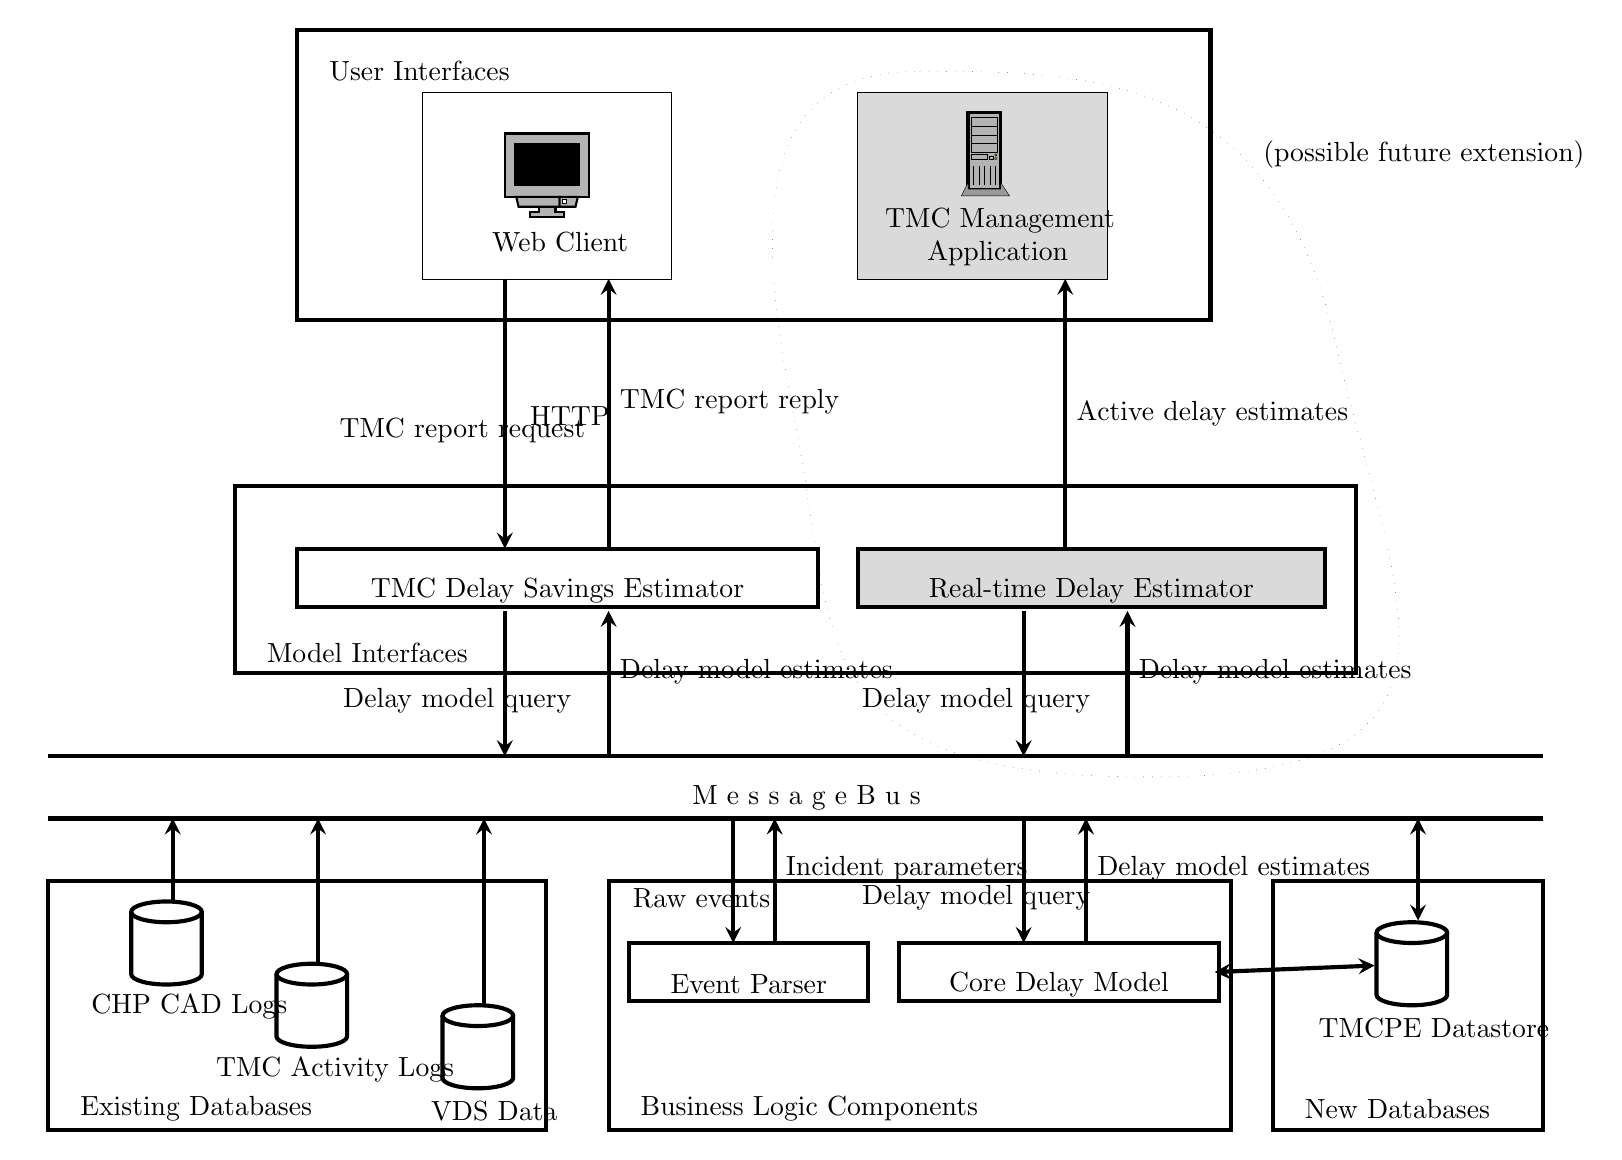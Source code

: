% Graphic for TeX using PGF
% Title: /home/crindt/Desktop/tmcpe/doc/reports/interim/2009-01/figs/software-arch.dia
% Creator: Dia v0.96.1
% CreationDate: Tue Feb 10 11:33:11 2009
% For: crindt
% \usepackage{tikz}
% The following commands are not supported in PSTricks at present
% We define them conditionally, so when they are implemented,
% this pgf file will use them.
\ifx\du\undefined
  \newlength{\du}
\fi
\setlength{\du}{15\unitlength}
\begin{tikzpicture}
\pgftransformxscale{1.0}
\pgftransformyscale{-1.0}
\definecolor{dialinecolor}{rgb}{0.0, 0.0, 0.0}
\pgfsetstrokecolor{dialinecolor}
\definecolor{dialinecolor}{rgb}{1.0, 1.0, 1.0}
\pgfsetfillcolor{dialinecolor}
\pgfsetlinewidth{0.1\du}
\pgfsetdash{}{0pt}
\pgfsetdash{}{0pt}
\pgfsetmiterjoin
{\pgfsetcornersarced{\pgfpoint{0.0\du}{0.0\du}}\definecolor{dialinecolor}{rgb}{1.0, 1.0, 1.0}
\pgfsetfillcolor{dialinecolor}
\fill (11.0\du,17.0\du)--(11.0\du,21.5\du)--(38.0\du,21.5\du)--(38.0\du,17.0\du)--cycle;
}{\pgfsetcornersarced{\pgfpoint{0.0\du}{0.0\du}}\definecolor{dialinecolor}{rgb}{0.0, 0.0, 0.0}
\pgfsetstrokecolor{dialinecolor}
\draw (11.0\du,17.0\du)--(11.0\du,21.5\du)--(38.0\du,21.5\du)--(38.0\du,17.0\du)--cycle;
}\pgfsetlinewidth{0.1\du}
\pgfsetdash{}{0pt}
\pgfsetdash{}{0pt}
\pgfsetmiterjoin
\definecolor{dialinecolor}{rgb}{1.0, 1.0, 1.0}
\pgfsetfillcolor{dialinecolor}
\fill (12.5\du,6.0\du)--(12.5\du,13.0\du)--(34.5\du,13.0\du)--(34.5\du,6.0\du)--cycle;
\definecolor{dialinecolor}{rgb}{0.0, 0.0, 0.0}
\pgfsetstrokecolor{dialinecolor}
\draw (12.5\du,6.0\du)--(12.5\du,13.0\du)--(34.5\du,13.0\du)--(34.5\du,6.0\du)--cycle;
\pgfsetlinewidth{0.01\du}
\pgfsetdash{{\pgflinewidth}{0.2\du}}{0cm}
\pgfsetdash{{\pgflinewidth}{0.2\du}}{0cm}
\pgfsetmiterjoin
\pgfsetbuttcap
\definecolor{dialinecolor}{rgb}{0.0, 0.0, 0.0}
\pgfsetstrokecolor{dialinecolor}
\pgfpathmoveto{\pgfpoint{27.5\du}{7.0\du}}
\pgfpathcurveto{\pgfpoint{31.5\du}{7.0\du}}{\pgfpoint{36.0\du}{7.0\du}}{\pgfpoint{37.5\du}{13.5\du}}
\pgfpathcurveto{\pgfpoint{39.0\du}{20.0\du}}{\pgfpoint{41.5\du}{24.0\du}}{\pgfpoint{33.0\du}{24.0\du}}
\pgfpathcurveto{\pgfpoint{24.5\du}{24.0\du}}{\pgfpoint{25.5\du}{20.5\du}}{\pgfpoint{24.5\du}{15.5\du}}
\pgfpathcurveto{\pgfpoint{23.5\du}{10.5\du}}{\pgfpoint{23.5\du}{7.0\du}}{\pgfpoint{27.5\du}{7.0\du}}
\pgfusepath{stroke}
\pgfsetlinewidth{0.1\du}
\pgfsetdash{}{0pt}
\pgfsetdash{}{0pt}
\pgfsetmiterjoin
{\pgfsetcornersarced{\pgfpoint{0.0\du}{0.0\du}}\definecolor{dialinecolor}{rgb}{1.0, 1.0, 1.0}
\pgfsetfillcolor{dialinecolor}
\fill (36.0\du,26.5\du)--(36.0\du,32.5\du)--(42.5\du,32.5\du)--(42.5\du,26.5\du)--cycle;
}{\pgfsetcornersarced{\pgfpoint{0.0\du}{0.0\du}}\definecolor{dialinecolor}{rgb}{0.0, 0.0, 0.0}
\pgfsetstrokecolor{dialinecolor}
\draw (36.0\du,26.5\du)--(36.0\du,32.5\du)--(42.5\du,32.5\du)--(42.5\du,26.5\du)--cycle;
}\pgfsetlinewidth{0.1\du}
\pgfsetdash{}{0pt}
\pgfsetdash{}{0pt}
\pgfsetmiterjoin
{\pgfsetcornersarced{\pgfpoint{0.0\du}{0.0\du}}\definecolor{dialinecolor}{rgb}{1.0, 1.0, 1.0}
\pgfsetfillcolor{dialinecolor}
\fill (20.0\du,26.5\du)--(20.0\du,32.5\du)--(35.0\du,32.5\du)--(35.0\du,26.5\du)--cycle;
}{\pgfsetcornersarced{\pgfpoint{0.0\du}{0.0\du}}\definecolor{dialinecolor}{rgb}{0.0, 0.0, 0.0}
\pgfsetstrokecolor{dialinecolor}
\draw (20.0\du,26.5\du)--(20.0\du,32.5\du)--(35.0\du,32.5\du)--(35.0\du,26.5\du)--cycle;
}\pgfsetlinewidth{0.01\du}
\pgfsetdash{}{0pt}
\pgfsetdash{}{0pt}
\pgfsetmiterjoin
{\pgfsetcornersarced{\pgfpoint{0.0\du}{0.0\du}}\definecolor{dialinecolor}{rgb}{1.0, 1.0, 1.0}
\pgfsetfillcolor{dialinecolor}
\fill (15.5\du,7.5\du)--(15.5\du,12.0\du)--(21.5\du,12.0\du)--(21.5\du,7.5\du)--cycle;
}{\pgfsetcornersarced{\pgfpoint{0.0\du}{0.0\du}}\definecolor{dialinecolor}{rgb}{0.0, 0.0, 0.0}
\pgfsetstrokecolor{dialinecolor}
\draw (15.5\du,7.5\du)--(15.5\du,12.0\du)--(21.5\du,12.0\du)--(21.5\du,7.5\du)--cycle;
}\pgfsetlinewidth{0.1\du}
\pgfsetdash{}{0pt}
\pgfsetdash{}{0pt}
\pgfsetmiterjoin
{\pgfsetcornersarced{\pgfpoint{0.0\du}{0.0\du}}\definecolor{dialinecolor}{rgb}{1.0, 1.0, 1.0}
\pgfsetfillcolor{dialinecolor}
\fill (6.5\du,26.5\du)--(6.5\du,32.5\du)--(18.5\du,32.5\du)--(18.5\du,26.5\du)--cycle;
}{\pgfsetcornersarced{\pgfpoint{0.0\du}{0.0\du}}\definecolor{dialinecolor}{rgb}{0.0, 0.0, 0.0}
\pgfsetstrokecolor{dialinecolor}
\draw (6.5\du,26.5\du)--(6.5\du,32.5\du)--(18.5\du,32.5\du)--(18.5\du,26.5\du)--cycle;
}\pgfsetlinewidth{0.01\du}
\pgfsetdash{}{0pt}
\pgfsetdash{}{0pt}
\pgfsetmiterjoin
{\pgfsetcornersarced{\pgfpoint{0.0\du}{0.0\du}}\definecolor{dialinecolor}{rgb}{0.855, 0.855, 0.855}
\pgfsetfillcolor{dialinecolor}
\fill (26.0\du,7.5\du)--(26.0\du,12.0\du)--(32.0\du,12.0\du)--(32.0\du,7.5\du)--cycle;
}{\pgfsetcornersarced{\pgfpoint{0.0\du}{0.0\du}}\definecolor{dialinecolor}{rgb}{0.0, 0.0, 0.0}
\pgfsetstrokecolor{dialinecolor}
\draw (26.0\du,7.5\du)--(26.0\du,12.0\du)--(32.0\du,12.0\du)--(32.0\du,7.5\du)--cycle;
}\pgfsetlinewidth{0.1\du}
\pgfsetdash{}{0pt}
\definecolor{dialinecolor}{rgb}{1.0, 1.0, 1.0}
\pgfsetfillcolor{dialinecolor}
\fill (27.0\du,28.0\du)--(27.0\du,29.4\du)--(34.695\du,29.4\du)--(34.695\du,28.0\du)--cycle;
\definecolor{dialinecolor}{rgb}{0.0, 0.0, 0.0}
\pgfsetstrokecolor{dialinecolor}
\draw (27.0\du,28.0\du)--(27.0\du,29.4\du)--(34.695\du,29.4\du)--(34.695\du,28.0\du)--cycle;
% setfont left to latex
\definecolor{dialinecolor}{rgb}{0.0, 0.0, 0.0}
\pgfsetstrokecolor{dialinecolor}
\node at (30.848\du,29.0\du){Core Delay Model};
\pgfsetlinewidth{0.1\du}
\pgfsetdash{}{0pt}
\definecolor{dialinecolor}{rgb}{1.0, 1.0, 1.0}
\pgfsetfillcolor{dialinecolor}
\fill (12.5\du,18.5\du)--(12.5\du,19.9\du)--(25.038\du,19.9\du)--(25.038\du,18.5\du)--cycle;
\definecolor{dialinecolor}{rgb}{0.0, 0.0, 0.0}
\pgfsetstrokecolor{dialinecolor}
\draw (12.5\du,18.5\du)--(12.5\du,19.9\du)--(25.038\du,19.9\du)--(25.038\du,18.5\du)--cycle;
% setfont left to latex
\definecolor{dialinecolor}{rgb}{0.0, 0.0, 0.0}
\pgfsetstrokecolor{dialinecolor}
\node at (18.769\du,19.5\du){TMC Delay Savings Estimator};
\pgfsetlinewidth{0.1\du}
\pgfsetdash{}{0pt}
\pgfsetdash{}{0pt}
\pgfsetbuttcap
\pgfsetmiterjoin
\pgfsetlinewidth{0.1\du}
\pgfsetbuttcap
\pgfsetmiterjoin
\pgfsetdash{}{0pt}
\definecolor{dialinecolor}{rgb}{1.0, 1.0, 1.0}
\pgfsetfillcolor{dialinecolor}
\fill (16.0\du,29.75\du)--(16.0\du,31.25\du)--(17.7\du,31.25\du)--(17.7\du,29.75\du)--cycle;
\pgfsetbuttcap
\pgfsetmiterjoin
\pgfsetdash{}{0pt}
\definecolor{dialinecolor}{rgb}{1.0, 1.0, 1.0}
\pgfsetfillcolor{dialinecolor}
\pgfpathellipse{\pgfpoint{16.85\du}{31.25\du}}{\pgfpoint{0.85\du}{0\du}}{\pgfpoint{0\du}{0.25\du}}
\pgfusepath{fill}
\pgfsetbuttcap
\pgfsetmiterjoin
\pgfsetdash{}{0pt}
\definecolor{dialinecolor}{rgb}{1.0, 1.0, 1.0}
\pgfsetfillcolor{dialinecolor}
\pgfpathellipse{\pgfpoint{16.85\du}{29.75\du}}{\pgfpoint{0.85\du}{0\du}}{\pgfpoint{0\du}{0.25\du}}
\pgfusepath{fill}
\definecolor{dialinecolor}{rgb}{0.0, 0.0, 0.0}
\pgfsetstrokecolor{dialinecolor}
\pgfpathellipse{\pgfpoint{16.85\du}{29.75\du}}{\pgfpoint{0.85\du}{0\du}}{\pgfpoint{0\du}{0.25\du}}
\pgfusepath{stroke}
\pgfsetbuttcap
\pgfsetmiterjoin
\pgfsetdash{}{0pt}
\definecolor{dialinecolor}{rgb}{0.0, 0.0, 0.0}
\pgfsetstrokecolor{dialinecolor}
\pgfpathmoveto{\pgfpoint{17.7\du}{29.75\du}}
\pgfpathlineto{\pgfpoint{17.7\du}{31.25\du}}
\pgfpathcurveto{\pgfpoint{17.7\du}{31.388\du}}{\pgfpoint{17.319\du}{31.5\du}}{\pgfpoint{16.85\du}{31.5\du}}
\pgfpathcurveto{\pgfpoint{16.381\du}{31.5\du}}{\pgfpoint{16.0\du}{31.388\du}}{\pgfpoint{16.0\du}{31.25\du}}
\pgfpathlineto{\pgfpoint{16.0\du}{29.75\du}}
\pgfusepath{stroke}
% setfont left to latex
\definecolor{dialinecolor}{rgb}{0.0, 0.0, 0.0}
\pgfsetstrokecolor{dialinecolor}
\node[anchor=west] at (15.455\du,32.042\du){VDS Data};
\pgfsetlinewidth{0.1\du}
\pgfsetdash{}{0pt}
\pgfsetdash{}{0pt}
\pgfsetbuttcap
\pgfsetmiterjoin
\pgfsetlinewidth{0.1\du}
\pgfsetbuttcap
\pgfsetmiterjoin
\pgfsetdash{}{0pt}
\definecolor{dialinecolor}{rgb}{1.0, 1.0, 1.0}
\pgfsetfillcolor{dialinecolor}
\fill (12.0\du,28.75\du)--(12.0\du,30.25\du)--(13.7\du,30.25\du)--(13.7\du,28.75\du)--cycle;
\pgfsetbuttcap
\pgfsetmiterjoin
\pgfsetdash{}{0pt}
\definecolor{dialinecolor}{rgb}{1.0, 1.0, 1.0}
\pgfsetfillcolor{dialinecolor}
\pgfpathellipse{\pgfpoint{12.85\du}{30.25\du}}{\pgfpoint{0.85\du}{0\du}}{\pgfpoint{0\du}{0.25\du}}
\pgfusepath{fill}
\pgfsetbuttcap
\pgfsetmiterjoin
\pgfsetdash{}{0pt}
\definecolor{dialinecolor}{rgb}{1.0, 1.0, 1.0}
\pgfsetfillcolor{dialinecolor}
\pgfpathellipse{\pgfpoint{12.85\du}{28.75\du}}{\pgfpoint{0.85\du}{0\du}}{\pgfpoint{0\du}{0.25\du}}
\pgfusepath{fill}
\definecolor{dialinecolor}{rgb}{0.0, 0.0, 0.0}
\pgfsetstrokecolor{dialinecolor}
\pgfpathellipse{\pgfpoint{12.85\du}{28.75\du}}{\pgfpoint{0.85\du}{0\du}}{\pgfpoint{0\du}{0.25\du}}
\pgfusepath{stroke}
\pgfsetbuttcap
\pgfsetmiterjoin
\pgfsetdash{}{0pt}
\definecolor{dialinecolor}{rgb}{0.0, 0.0, 0.0}
\pgfsetstrokecolor{dialinecolor}
\pgfpathmoveto{\pgfpoint{13.7\du}{28.75\du}}
\pgfpathlineto{\pgfpoint{13.7\du}{30.25\du}}
\pgfpathcurveto{\pgfpoint{13.7\du}{30.388\du}}{\pgfpoint{13.319\du}{30.5\du}}{\pgfpoint{12.85\du}{30.5\du}}
\pgfpathcurveto{\pgfpoint{12.381\du}{30.5\du}}{\pgfpoint{12.0\du}{30.388\du}}{\pgfpoint{12.0\du}{30.25\du}}
\pgfpathlineto{\pgfpoint{12.0\du}{28.75\du}}
\pgfusepath{stroke}
% setfont left to latex
\definecolor{dialinecolor}{rgb}{0.0, 0.0, 0.0}
\pgfsetstrokecolor{dialinecolor}
\node[anchor=west] at (10.271\du,31.043\du){TMC Activity Logs};
\pgfsetlinewidth{0.1\du}
\pgfsetdash{}{0pt}
\pgfsetdash{}{0pt}
\pgfsetbuttcap
\pgfsetmiterjoin
\pgfsetlinewidth{0.1\du}
\pgfsetbuttcap
\pgfsetmiterjoin
\pgfsetdash{}{0pt}
\definecolor{dialinecolor}{rgb}{1.0, 1.0, 1.0}
\pgfsetfillcolor{dialinecolor}
\fill (8.5\du,27.25\du)--(8.5\du,28.75\du)--(10.2\du,28.75\du)--(10.2\du,27.25\du)--cycle;
\pgfsetbuttcap
\pgfsetmiterjoin
\pgfsetdash{}{0pt}
\definecolor{dialinecolor}{rgb}{1.0, 1.0, 1.0}
\pgfsetfillcolor{dialinecolor}
\pgfpathellipse{\pgfpoint{9.35\du}{28.75\du}}{\pgfpoint{0.85\du}{0\du}}{\pgfpoint{0\du}{0.25\du}}
\pgfusepath{fill}
\pgfsetbuttcap
\pgfsetmiterjoin
\pgfsetdash{}{0pt}
\definecolor{dialinecolor}{rgb}{1.0, 1.0, 1.0}
\pgfsetfillcolor{dialinecolor}
\pgfpathellipse{\pgfpoint{9.35\du}{27.25\du}}{\pgfpoint{0.85\du}{0\du}}{\pgfpoint{0\du}{0.25\du}}
\pgfusepath{fill}
\definecolor{dialinecolor}{rgb}{0.0, 0.0, 0.0}
\pgfsetstrokecolor{dialinecolor}
\pgfpathellipse{\pgfpoint{9.35\du}{27.25\du}}{\pgfpoint{0.85\du}{0\du}}{\pgfpoint{0\du}{0.25\du}}
\pgfusepath{stroke}
\pgfsetbuttcap
\pgfsetmiterjoin
\pgfsetdash{}{0pt}
\definecolor{dialinecolor}{rgb}{0.0, 0.0, 0.0}
\pgfsetstrokecolor{dialinecolor}
\pgfpathmoveto{\pgfpoint{10.2\du}{27.25\du}}
\pgfpathlineto{\pgfpoint{10.2\du}{28.75\du}}
\pgfpathcurveto{\pgfpoint{10.2\du}{28.888\du}}{\pgfpoint{9.819\du}{29.0\du}}{\pgfpoint{9.35\du}{29.0\du}}
\pgfpathcurveto{\pgfpoint{8.881\du}{29.0\du}}{\pgfpoint{8.5\du}{28.888\du}}{\pgfpoint{8.5\du}{28.75\du}}
\pgfpathlineto{\pgfpoint{8.5\du}{27.25\du}}
\pgfusepath{stroke}
% setfont left to latex
\definecolor{dialinecolor}{rgb}{0.0, 0.0, 0.0}
\pgfsetstrokecolor{dialinecolor}
\node[anchor=west] at (7.268\du,29.543\du){CHP CAD Logs};
\pgfsetlinewidth{0.1\du}
\pgfsetdash{}{0pt}
\pgfsetdash{}{0pt}
\pgfsetbuttcap
\pgfsetmiterjoin
\pgfsetlinewidth{0.1\du}
\pgfsetbuttcap
\pgfsetmiterjoin
\pgfsetdash{}{0pt}
\definecolor{dialinecolor}{rgb}{1.0, 1.0, 1.0}
\pgfsetfillcolor{dialinecolor}
\fill (38.5\du,27.75\du)--(38.5\du,29.25\du)--(40.2\du,29.25\du)--(40.2\du,27.75\du)--cycle;
\pgfsetbuttcap
\pgfsetmiterjoin
\pgfsetdash{}{0pt}
\definecolor{dialinecolor}{rgb}{1.0, 1.0, 1.0}
\pgfsetfillcolor{dialinecolor}
\pgfpathellipse{\pgfpoint{39.35\du}{29.25\du}}{\pgfpoint{0.85\du}{0\du}}{\pgfpoint{0\du}{0.25\du}}
\pgfusepath{fill}
\pgfsetbuttcap
\pgfsetmiterjoin
\pgfsetdash{}{0pt}
\definecolor{dialinecolor}{rgb}{1.0, 1.0, 1.0}
\pgfsetfillcolor{dialinecolor}
\pgfpathellipse{\pgfpoint{39.35\du}{27.75\du}}{\pgfpoint{0.85\du}{0\du}}{\pgfpoint{0\du}{0.25\du}}
\pgfusepath{fill}
\definecolor{dialinecolor}{rgb}{0.0, 0.0, 0.0}
\pgfsetstrokecolor{dialinecolor}
\pgfpathellipse{\pgfpoint{39.35\du}{27.75\du}}{\pgfpoint{0.85\du}{0\du}}{\pgfpoint{0\du}{0.25\du}}
\pgfusepath{stroke}
\pgfsetbuttcap
\pgfsetmiterjoin
\pgfsetdash{}{0pt}
\definecolor{dialinecolor}{rgb}{0.0, 0.0, 0.0}
\pgfsetstrokecolor{dialinecolor}
\pgfpathmoveto{\pgfpoint{40.2\du}{27.75\du}}
\pgfpathlineto{\pgfpoint{40.2\du}{29.25\du}}
\pgfpathcurveto{\pgfpoint{40.2\du}{29.388\du}}{\pgfpoint{39.819\du}{29.5\du}}{\pgfpoint{39.35\du}{29.5\du}}
\pgfpathcurveto{\pgfpoint{38.881\du}{29.5\du}}{\pgfpoint{38.5\du}{29.388\du}}{\pgfpoint{38.5\du}{29.25\du}}
\pgfpathlineto{\pgfpoint{38.5\du}{27.75\du}}
\pgfusepath{stroke}
% setfont left to latex
\definecolor{dialinecolor}{rgb}{0.0, 0.0, 0.0}
\pgfsetstrokecolor{dialinecolor}
\node[anchor=west] at (36.834\du,30.043\du){TMCPE Datastore};
\pgfsetlinewidth{0.1\du}
\pgfsetdash{}{0pt}
\pgfsetdash{}{0pt}
\pgfsetbuttcap
\pgfsetmiterjoin
\pgfsetlinewidth{0.05\du}
\pgfsetbuttcap
\pgfsetmiterjoin
\pgfsetdash{}{0pt}
\definecolor{dialinecolor}{rgb}{0.702, 0.702, 0.702}
\pgfsetfillcolor{dialinecolor}
\fill (17.5\du,8.5\du)--(17.5\du,10.025\du)--(19.534\du,10.025\du)--(19.534\du,8.5\du)--cycle;
\definecolor{dialinecolor}{rgb}{0.0, 0.0, 0.0}
\pgfsetstrokecolor{dialinecolor}
\draw (17.5\du,8.5\du)--(17.5\du,10.025\du)--(19.534\du,10.025\du)--(19.534\du,8.5\du)--cycle;
\pgfsetlinewidth{0.1\du}
\pgfsetbuttcap
\pgfsetmiterjoin
\pgfsetdash{}{0pt}
\definecolor{dialinecolor}{rgb}{0.0, 0.0, 0.0}
\pgfsetfillcolor{dialinecolor}
\fill (17.72\du,8.72\du)--(17.72\du,9.771\du)--(19.314\du,9.771\du)--(19.314\du,8.72\du)--cycle;
\pgfsetlinewidth{0.05\du}
\pgfsetbuttcap
\pgfsetmiterjoin
\pgfsetdash{}{0pt}
\definecolor{dialinecolor}{rgb}{0.702, 0.702, 0.702}
\pgfsetfillcolor{dialinecolor}
\fill (17.775\du,10.025\du)--(18.822\du,10.025\du)--(18.822\du,10.263\du)--(17.831\du,10.263\du)--cycle;
\definecolor{dialinecolor}{rgb}{0.0, 0.0, 0.0}
\pgfsetstrokecolor{dialinecolor}
\draw (17.775\du,10.025\du)--(18.822\du,10.025\du)--(18.822\du,10.263\du)--(17.831\du,10.263\du)--cycle;
\pgfsetbuttcap
\pgfsetmiterjoin
\pgfsetdash{}{0pt}
\definecolor{dialinecolor}{rgb}{0.702, 0.702, 0.702}
\pgfsetfillcolor{dialinecolor}
\fill (18.822\du,10.025\du)--(19.258\du,10.025\du)--(19.203\du,10.263\du)--(18.822\du,10.263\du)--cycle;
\definecolor{dialinecolor}{rgb}{0.0, 0.0, 0.0}
\pgfsetstrokecolor{dialinecolor}
\draw (18.822\du,10.025\du)--(19.258\du,10.025\du)--(19.203\du,10.263\du)--(18.822\du,10.263\du)--cycle;
\pgfsetlinewidth{0.025\du}
\pgfsetbuttcap
\pgfsetmiterjoin
\pgfsetdash{}{0pt}
\definecolor{dialinecolor}{rgb}{1.0, 1.0, 1.0}
\pgfsetfillcolor{dialinecolor}
\fill (18.893\du,10.097\du)--(18.893\du,10.192\du)--(18.988\du,10.192\du)--(18.988\du,10.097\du)--cycle;
\definecolor{dialinecolor}{rgb}{0.0, 0.0, 0.0}
\pgfsetstrokecolor{dialinecolor}
\draw (18.893\du,10.097\du)--(18.893\du,10.192\du)--(18.988\du,10.192\du)--(18.988\du,10.097\du)--cycle;
\pgfsetlinewidth{0.05\du}
\pgfsetbuttcap
\pgfsetmiterjoin
\pgfsetdash{}{0pt}
\definecolor{dialinecolor}{rgb}{0.702, 0.702, 0.702}
\pgfsetfillcolor{dialinecolor}
\fill (18.314\du,10.263\du)--(18.72\du,10.263\du)--(18.72\du,10.381\du)--(18.924\du,10.381\du)--(18.924\du,10.5\du)--(18.11\du,10.5\du)--(18.11\du,10.381\du)--(18.314\du,10.381\du)--cycle;
\definecolor{dialinecolor}{rgb}{0.0, 0.0, 0.0}
\pgfsetstrokecolor{dialinecolor}
\draw (18.314\du,10.263\du)--(18.72\du,10.263\du)--(18.72\du,10.381\du)--(18.924\du,10.381\du)--(18.924\du,10.5\du)--(18.11\du,10.5\du)--(18.11\du,10.381\du)--(18.314\du,10.381\du)--cycle;
% setfont left to latex
\definecolor{dialinecolor}{rgb}{0.0, 0.0, 0.0}
\pgfsetstrokecolor{dialinecolor}
\node[anchor=west] at (16.947\du,11.11\du){Web Client};
\pgfsetlinewidth{0.1\du}
\pgfsetdash{}{0pt}
\definecolor{dialinecolor}{rgb}{0.855, 0.855, 0.855}
\pgfsetfillcolor{dialinecolor}
\fill (26.0\du,18.5\du)--(26.0\du,19.9\du)--(37.26\du,19.9\du)--(37.26\du,18.5\du)--cycle;
\definecolor{dialinecolor}{rgb}{0.0, 0.0, 0.0}
\pgfsetstrokecolor{dialinecolor}
\draw (26.0\du,18.5\du)--(26.0\du,19.9\du)--(37.26\du,19.9\du)--(37.26\du,18.5\du)--cycle;
% setfont left to latex
\definecolor{dialinecolor}{rgb}{0.0, 0.0, 0.0}
\pgfsetstrokecolor{dialinecolor}
\node at (31.63\du,19.5\du){Real-time Delay Estimator};
\pgfsetlinewidth{0.1\du}
\pgfsetdash{}{0pt}
\pgfsetdash{}{0pt}
\pgfsetbuttcap
\pgfsetmiterjoin
\pgfsetlinewidth{0.08\du}
\pgfsetbuttcap
\pgfsetmiterjoin
\pgfsetdash{}{0pt}
\definecolor{dialinecolor}{rgb}{0.702, 0.702, 0.702}
\pgfsetfillcolor{dialinecolor}
\fill (28.658\du,8.0\du)--(28.658\du,9.842\du)--(29.447\du,9.842\du)--(29.447\du,8.0\du)--cycle;
\definecolor{dialinecolor}{rgb}{0.0, 0.0, 0.0}
\pgfsetstrokecolor{dialinecolor}
\draw (28.658\du,8.0\du)--(28.658\du,9.842\du)--(29.447\du,9.842\du)--(29.447\du,8.0\du)--cycle;
\pgfsetlinewidth{0.01\du}
\pgfsetbuttcap
\pgfsetmiterjoin
\pgfsetdash{}{0pt}
\definecolor{dialinecolor}{rgb}{0.0, 0.0, 0.0}
\pgfsetstrokecolor{dialinecolor}
\draw (28.737\du,8.111\du)--(28.737\du,8.321\du)--(29.368\du,8.321\du)--(29.368\du,8.111\du)--cycle;
\pgfsetbuttcap
\pgfsetmiterjoin
\pgfsetdash{}{0pt}
\definecolor{dialinecolor}{rgb}{0.0, 0.0, 0.0}
\pgfsetstrokecolor{dialinecolor}
\draw (28.737\du,8.321\du)--(28.737\du,8.532\du)--(29.368\du,8.532\du)--(29.368\du,8.321\du)--cycle;
\pgfsetbuttcap
\pgfsetmiterjoin
\pgfsetdash{}{0pt}
\definecolor{dialinecolor}{rgb}{0.0, 0.0, 0.0}
\pgfsetstrokecolor{dialinecolor}
\draw (28.737\du,8.532\du)--(28.737\du,8.742\du)--(29.368\du,8.742\du)--(29.368\du,8.532\du)--cycle;
\pgfsetbuttcap
\pgfsetmiterjoin
\pgfsetdash{}{0pt}
\definecolor{dialinecolor}{rgb}{0.0, 0.0, 0.0}
\pgfsetstrokecolor{dialinecolor}
\draw (28.737\du,8.742\du)--(28.737\du,8.953\du)--(29.368\du,8.953\du)--(29.368\du,8.742\du)--cycle;
\pgfsetbuttcap
\pgfsetmiterjoin
\pgfsetdash{}{0pt}
\definecolor{dialinecolor}{rgb}{0.0, 0.0, 0.0}
\pgfsetstrokecolor{dialinecolor}
\draw (28.737\du,8.995\du)--(28.737\du,9.121\du)--(29.132\du,9.121\du)--(29.132\du,8.995\du)--cycle;
\pgfsetbuttcap
\pgfsetmiterjoin
\pgfsetdash{}{0pt}
\definecolor{dialinecolor}{rgb}{0.0, 1.0, 0.0}
\pgfsetfillcolor{dialinecolor}
\pgfpathellipse{\pgfpoint{29.329\du}{9.016\du}}{\pgfpoint{0.028\du}{0\du}}{\pgfpoint{0\du}{0.028\du}}
\pgfusepath{fill}
\definecolor{dialinecolor}{rgb}{0.0, 0.0, 0.0}
\pgfsetstrokecolor{dialinecolor}
\pgfpathellipse{\pgfpoint{29.329\du}{9.016\du}}{\pgfpoint{0.028\du}{0\du}}{\pgfpoint{0\du}{0.028\du}}
\pgfusepath{stroke}
\pgfsetbuttcap
\pgfsetmiterjoin
\pgfsetdash{}{0pt}
\definecolor{dialinecolor}{rgb}{1.0, 1.0, 0.0}
\pgfsetfillcolor{dialinecolor}
\pgfpathellipse{\pgfpoint{29.329\du}{9.1\du}}{\pgfpoint{0.028\du}{0\du}}{\pgfpoint{0\du}{0.028\du}}
\pgfusepath{fill}
\definecolor{dialinecolor}{rgb}{0.0, 0.0, 0.0}
\pgfsetstrokecolor{dialinecolor}
\pgfpathellipse{\pgfpoint{29.329\du}{9.1\du}}{\pgfpoint{0.028\du}{0\du}}{\pgfpoint{0\du}{0.028\du}}
\pgfusepath{stroke}
\pgfsetbuttcap
\pgfsetmiterjoin
\pgfsetdash{}{0pt}
\definecolor{dialinecolor}{rgb}{0.733, 0.733, 0.733}
\pgfsetfillcolor{dialinecolor}
\fill (29.171\du,9.037\du)--(29.171\du,9.121\du)--(29.266\du,9.121\du)--(29.266\du,9.037\du)--cycle;
\definecolor{dialinecolor}{rgb}{0.0, 0.0, 0.0}
\pgfsetstrokecolor{dialinecolor}
\draw (29.171\du,9.037\du)--(29.171\du,9.121\du)--(29.266\du,9.121\du)--(29.266\du,9.037\du)--cycle;
\pgfsetbuttcap
\pgfsetmiterjoin
\pgfsetdash{}{0pt}
\definecolor{dialinecolor}{rgb}{0.0, 0.0, 0.0}
\pgfsetstrokecolor{dialinecolor}
\pgfpathmoveto{\pgfpoint{28.789\du}{9.289\du}}
\pgfpathlineto{\pgfpoint{28.789\du}{9.75\du}}
\pgfusepath{stroke}
\pgfsetbuttcap
\pgfsetmiterjoin
\pgfsetdash{}{0pt}
\definecolor{dialinecolor}{rgb}{0.0, 0.0, 0.0}
\pgfsetstrokecolor{dialinecolor}
\pgfpathmoveto{\pgfpoint{28.921\du}{9.289\du}}
\pgfpathlineto{\pgfpoint{28.921\du}{9.75\du}}
\pgfusepath{stroke}
\pgfsetbuttcap
\pgfsetmiterjoin
\pgfsetdash{}{0pt}
\definecolor{dialinecolor}{rgb}{0.0, 0.0, 0.0}
\pgfsetstrokecolor{dialinecolor}
\pgfpathmoveto{\pgfpoint{29.053\du}{9.289\du}}
\pgfpathlineto{\pgfpoint{29.053\du}{9.75\du}}
\pgfusepath{stroke}
\pgfsetbuttcap
\pgfsetmiterjoin
\pgfsetdash{}{0pt}
\definecolor{dialinecolor}{rgb}{0.0, 0.0, 0.0}
\pgfsetstrokecolor{dialinecolor}
\pgfpathmoveto{\pgfpoint{29.184\du}{9.289\du}}
\pgfpathlineto{\pgfpoint{29.184\du}{9.75\du}}
\pgfusepath{stroke}
\pgfsetbuttcap
\pgfsetmiterjoin
\pgfsetdash{}{0pt}
\definecolor{dialinecolor}{rgb}{0.0, 0.0, 0.0}
\pgfsetstrokecolor{dialinecolor}
\pgfpathmoveto{\pgfpoint{29.316\du}{9.289\du}}
\pgfpathlineto{\pgfpoint{29.316\du}{9.75\du}}
\pgfusepath{stroke}
\pgfsetbuttcap
\pgfsetmiterjoin
\pgfsetdash{}{0pt}
\definecolor{dialinecolor}{rgb}{0.0, 0.0, 0.0}
\pgfsetstrokecolor{dialinecolor}
\pgfpathmoveto{\pgfpoint{29.447\du}{9.289\du}}
\pgfpathlineto{\pgfpoint{29.447\du}{9.75\du}}
\pgfusepath{stroke}
\pgfsetbuttcap
\pgfsetmiterjoin
\pgfsetdash{}{0pt}
\definecolor{dialinecolor}{rgb}{0.6, 0.6, 0.6}
\pgfsetfillcolor{dialinecolor}
\fill (28.5\du,10.0\du)--(28.658\du,9.684\du)--(28.658\du,9.842\du)--(29.447\du,9.842\du)--(29.447\du,9.684\du)--(29.658\du,10.0\du)--cycle;
\definecolor{dialinecolor}{rgb}{0.0, 0.0, 0.0}
\pgfsetstrokecolor{dialinecolor}
\draw (28.5\du,10.0\du)--(28.658\du,9.684\du)--(28.658\du,9.842\du)--(29.447\du,9.842\du)--(29.447\du,9.684\du)--(29.658\du,10.0\du)--cycle;
% setfont left to latex
\definecolor{dialinecolor}{rgb}{0.0, 0.0, 0.0}
\pgfsetstrokecolor{dialinecolor}
\node[anchor=west] at (26.435\du,10.595\du){TMC Management};
% setfont left to latex
\definecolor{dialinecolor}{rgb}{0.0, 0.0, 0.0}
\pgfsetstrokecolor{dialinecolor}
\node[anchor=west] at (27.45\du,11.395\du){Application};
\pgfsetlinewidth{0.1\du}
\pgfsetdash{}{0pt}
\pgfsetdash{}{0pt}
\pgfsetbuttcap
{
\definecolor{dialinecolor}{rgb}{0.0, 0.0, 0.0}
\pgfsetfillcolor{dialinecolor}
% was here!!!
\pgfsetarrowsend{stealth}
\definecolor{dialinecolor}{rgb}{0.0, 0.0, 0.0}
\pgfsetstrokecolor{dialinecolor}
\draw (31.0\du,18.5\du)--(31.0\du,12.0\du);
}
% setfont left to latex
\definecolor{dialinecolor}{rgb}{0.0, 0.0, 0.0}
\pgfsetstrokecolor{dialinecolor}
\node[anchor=west] at (31.0\du,15.25\du){Active delay estimates};
\pgfsetlinewidth{0.1\du}
\pgfsetdash{}{0pt}
\pgfsetdash{}{0pt}
\pgfsetbuttcap
{
\definecolor{dialinecolor}{rgb}{0.0, 0.0, 0.0}
\pgfsetfillcolor{dialinecolor}
% was here!!!
\pgfsetarrowsend{stealth}
\definecolor{dialinecolor}{rgb}{0.0, 0.0, 0.0}
\pgfsetstrokecolor{dialinecolor}
\draw (17.5\du,12.0\du)--(17.5\du,18.5\du);
}
\pgfsetlinewidth{0.1\du}
\pgfsetdash{}{0pt}
\pgfsetdash{}{0pt}
\pgfsetbuttcap
{
\definecolor{dialinecolor}{rgb}{0.0, 0.0, 0.0}
\pgfsetfillcolor{dialinecolor}
% was here!!!
\pgfsetarrowsend{stealth}
\definecolor{dialinecolor}{rgb}{0.0, 0.0, 0.0}
\pgfsetstrokecolor{dialinecolor}
\draw (20.0\du,18.5\du)--(20.0\du,12.0\du);
}
% setfont left to latex
\definecolor{dialinecolor}{rgb}{0.0, 0.0, 0.0}
\pgfsetstrokecolor{dialinecolor}
\node[anchor=west] at (13.248\du,15.658\du){TMC report request};
% setfont left to latex
\definecolor{dialinecolor}{rgb}{0.0, 0.0, 0.0}
\pgfsetstrokecolor{dialinecolor}
\node[anchor=west] at (20.0\du,14.953\du){TMC report reply};
\pgfsetlinewidth{0.1\du}
\pgfsetdash{}{0pt}
\pgfsetdash{}{0pt}
\pgfsetbuttcap
{
\definecolor{dialinecolor}{rgb}{0.0, 0.0, 0.0}
\pgfsetfillcolor{dialinecolor}
% was here!!!
\definecolor{dialinecolor}{rgb}{0.0, 0.0, 0.0}
\pgfsetstrokecolor{dialinecolor}
\draw (6.5\du,23.5\du)--(42.5\du,23.5\du);
}
\pgfsetlinewidth{0.1\du}
\pgfsetdash{}{0pt}
\pgfsetdash{}{0pt}
\pgfsetbuttcap
{
\definecolor{dialinecolor}{rgb}{0.0, 0.0, 0.0}
\pgfsetfillcolor{dialinecolor}
% was here!!!
\definecolor{dialinecolor}{rgb}{0.0, 0.0, 0.0}
\pgfsetstrokecolor{dialinecolor}
\draw (6.5\du,25.0\du)--(42.5\du,25.0\du);
}
% setfont left to latex
\definecolor{dialinecolor}{rgb}{0.0, 0.0, 0.0}
\pgfsetstrokecolor{dialinecolor}
\node[anchor=west] at (21.744\du,24.5\du){M e s s a g e    B u s};
\pgfsetlinewidth{0.1\du}
\pgfsetdash{}{0pt}
\pgfsetdash{}{0pt}
\pgfsetbuttcap
{
\definecolor{dialinecolor}{rgb}{0.0, 0.0, 0.0}
\pgfsetfillcolor{dialinecolor}
% was here!!!
\pgfsetarrowsend{stealth}
\definecolor{dialinecolor}{rgb}{0.0, 0.0, 0.0}
\pgfsetstrokecolor{dialinecolor}
\draw (32.5\du,23.5\du)--(32.5\du,20.0\du);
}
\pgfsetlinewidth{0.1\du}
\pgfsetdash{}{0pt}
\pgfsetdash{}{0pt}
\pgfsetbuttcap
{
\definecolor{dialinecolor}{rgb}{0.0, 0.0, 0.0}
\pgfsetfillcolor{dialinecolor}
% was here!!!
\pgfsetarrowsstart{stealth}
\definecolor{dialinecolor}{rgb}{0.0, 0.0, 0.0}
\pgfsetstrokecolor{dialinecolor}
\draw (9.5\du,25.0\du)--(9.5\du,26.958\du);
}
\pgfsetlinewidth{0.1\du}
\pgfsetdash{}{0pt}
\pgfsetdash{}{0pt}
\pgfsetbuttcap
{
\definecolor{dialinecolor}{rgb}{0.0, 0.0, 0.0}
\pgfsetfillcolor{dialinecolor}
% was here!!!
\pgfsetarrowsstart{stealth}
\definecolor{dialinecolor}{rgb}{0.0, 0.0, 0.0}
\pgfsetstrokecolor{dialinecolor}
\draw (13.0\du,25.0\du)--(13.0\du,28.458\du);
}
\pgfsetlinewidth{0.1\du}
\pgfsetdash{}{0pt}
\pgfsetdash{}{0pt}
\pgfsetbuttcap
{
\definecolor{dialinecolor}{rgb}{0.0, 0.0, 0.0}
\pgfsetfillcolor{dialinecolor}
% was here!!!
\pgfsetarrowsstart{stealth}
\definecolor{dialinecolor}{rgb}{0.0, 0.0, 0.0}
\pgfsetstrokecolor{dialinecolor}
\draw (17.0\du,25.0\du)--(17.0\du,29.463\du);
}
\pgfsetlinewidth{0.1\du}
\pgfsetdash{}{0pt}
\pgfsetdash{}{0pt}
\pgfsetbuttcap
{
\definecolor{dialinecolor}{rgb}{0.0, 0.0, 0.0}
\pgfsetfillcolor{dialinecolor}
% was here!!!
\pgfsetarrowsstart{stealth}
\pgfsetarrowsend{stealth}
\definecolor{dialinecolor}{rgb}{0.0, 0.0, 0.0}
\pgfsetstrokecolor{dialinecolor}
\draw (34.6\du,28.7\du)--(38.451\du,28.543\du);
}
\pgfsetlinewidth{0.1\du}
\pgfsetdash{}{0pt}
\definecolor{dialinecolor}{rgb}{1.0, 1.0, 1.0}
\pgfsetfillcolor{dialinecolor}
\fill (20.5\du,28.0\du)--(20.5\du,29.4\du)--(26.25\du,29.4\du)--(26.25\du,28.0\du)--cycle;
\definecolor{dialinecolor}{rgb}{0.0, 0.0, 0.0}
\pgfsetstrokecolor{dialinecolor}
\draw (20.5\du,28.0\du)--(20.5\du,29.4\du)--(26.25\du,29.4\du)--(26.25\du,28.0\du)--cycle;
% setfont left to latex
\definecolor{dialinecolor}{rgb}{0.0, 0.0, 0.0}
\pgfsetstrokecolor{dialinecolor}
\node at (23.375\du,29.0\du){Event Parser};
\pgfsetlinewidth{0.1\du}
\pgfsetdash{}{0pt}
\pgfsetdash{}{0pt}
\pgfsetbuttcap
{
\definecolor{dialinecolor}{rgb}{0.0, 0.0, 0.0}
\pgfsetfillcolor{dialinecolor}
% was here!!!
\pgfsetarrowsstart{stealth}
\definecolor{dialinecolor}{rgb}{0.0, 0.0, 0.0}
\pgfsetstrokecolor{dialinecolor}
\draw (24.0\du,25.0\du)--(24.0\du,28.0\du);
}
% setfont left to latex
\definecolor{dialinecolor}{rgb}{0.0, 0.0, 0.0}
\pgfsetstrokecolor{dialinecolor}
\node[anchor=west] at (13.0\du,7.0\du){User Interfaces};
% setfont left to latex
\definecolor{dialinecolor}{rgb}{0.0, 0.0, 0.0}
\pgfsetstrokecolor{dialinecolor}
\node[anchor=west] at (7.0\du,32.0\du){Existing Databases};
% setfont left to latex
\definecolor{dialinecolor}{rgb}{0.0, 0.0, 0.0}
\pgfsetstrokecolor{dialinecolor}
\node[anchor=west] at (35.5\du,9.0\du){(possible future extension)};
\pgfsetlinewidth{0.1\du}
\pgfsetdash{}{0pt}
\pgfsetdash{}{0pt}
\pgfsetbuttcap
{
\definecolor{dialinecolor}{rgb}{0.0, 0.0, 0.0}
\pgfsetfillcolor{dialinecolor}
% was here!!!
\pgfsetarrowsstart{stealth}
\pgfsetarrowsend{stealth}
\definecolor{dialinecolor}{rgb}{0.0, 0.0, 0.0}
\pgfsetstrokecolor{dialinecolor}
\draw (39.5\du,25.0\du)--(39.5\du,27.459\du);
}
% setfont left to latex
\definecolor{dialinecolor}{rgb}{0.0, 0.0, 0.0}
\pgfsetstrokecolor{dialinecolor}
\node[anchor=west] at (20.5\du,32.0\du){Business Logic Components};
% setfont left to latex
\definecolor{dialinecolor}{rgb}{0.0, 0.0, 0.0}
\pgfsetstrokecolor{dialinecolor}
\node[anchor=west] at (36.5\du,32.0\du){New Databases};
\pgfsetlinewidth{0.1\du}
\pgfsetdash{}{0pt}
\pgfsetdash{}{0pt}
\pgfsetbuttcap
{
\definecolor{dialinecolor}{rgb}{0.0, 0.0, 0.0}
\pgfsetfillcolor{dialinecolor}
% was here!!!
\pgfsetarrowsend{stealth}
\definecolor{dialinecolor}{rgb}{0.0, 0.0, 0.0}
\pgfsetstrokecolor{dialinecolor}
\draw (30.0\du,20.0\du)--(30.0\du,23.5\du);
}
\pgfsetlinewidth{0.1\du}
\pgfsetdash{}{0pt}
\pgfsetdash{}{0pt}
\pgfsetbuttcap
{
\definecolor{dialinecolor}{rgb}{0.0, 0.0, 0.0}
\pgfsetfillcolor{dialinecolor}
% was here!!!
\pgfsetarrowsend{stealth}
\definecolor{dialinecolor}{rgb}{0.0, 0.0, 0.0}
\pgfsetstrokecolor{dialinecolor}
\draw (20.0\du,23.5\du)--(20.0\du,20.0\du);
}
% setfont left to latex
\definecolor{dialinecolor}{rgb}{0.0, 0.0, 0.0}
\pgfsetstrokecolor{dialinecolor}
\node[anchor=west] at (25.835\du,22.157\du){Delay model query};
% setfont left to latex
\definecolor{dialinecolor}{rgb}{0.0, 0.0, 0.0}
\pgfsetstrokecolor{dialinecolor}
\node[anchor=west] at (20.0\du,21.453\du){ Delay model estimates};
% setfont left to latex
\definecolor{dialinecolor}{rgb}{0.0, 0.0, 0.0}
\pgfsetstrokecolor{dialinecolor}
\node[anchor=west] at (32.5\du,21.453\du){ Delay model estimates};
% setfont left to latex
\definecolor{dialinecolor}{rgb}{0.0, 0.0, 0.0}
\pgfsetstrokecolor{dialinecolor}
\node[anchor=west] at (24.0\du,26.203\du){ Incident parameters};
\pgfsetlinewidth{0.1\du}
\pgfsetdash{}{0pt}
\pgfsetdash{}{0pt}
\pgfsetbuttcap
{
\definecolor{dialinecolor}{rgb}{0.0, 0.0, 0.0}
\pgfsetfillcolor{dialinecolor}
% was here!!!
\pgfsetarrowsend{stealth}
\definecolor{dialinecolor}{rgb}{0.0, 0.0, 0.0}
\pgfsetstrokecolor{dialinecolor}
\draw (17.5\du,20.0\du)--(17.5\du,23.5\du);
}
% setfont left to latex
\definecolor{dialinecolor}{rgb}{0.0, 0.0, 0.0}
\pgfsetstrokecolor{dialinecolor}
\node[anchor=west] at (13.335\du,22.157\du){Delay model query};
\pgfsetlinewidth{0.1\du}
\pgfsetdash{}{0pt}
\pgfsetdash{}{0pt}
\pgfsetbuttcap
{
\definecolor{dialinecolor}{rgb}{0.0, 0.0, 0.0}
\pgfsetfillcolor{dialinecolor}
% was here!!!
\pgfsetarrowsend{stealth}
\definecolor{dialinecolor}{rgb}{0.0, 0.0, 0.0}
\pgfsetstrokecolor{dialinecolor}
\draw (23.0\du,25.0\du)--(23.0\du,28.0\du);
}
% setfont left to latex
\definecolor{dialinecolor}{rgb}{0.0, 0.0, 0.0}
\pgfsetstrokecolor{dialinecolor}
\node[anchor=west] at (20.312\du,26.907\du){Raw events };
\pgfsetlinewidth{0.1\du}
\pgfsetdash{}{0pt}
\pgfsetdash{}{0pt}
\pgfsetbuttcap
{
\definecolor{dialinecolor}{rgb}{0.0, 0.0, 0.0}
\pgfsetfillcolor{dialinecolor}
% was here!!!
\pgfsetarrowsend{stealth}
\definecolor{dialinecolor}{rgb}{0.0, 0.0, 0.0}
\pgfsetstrokecolor{dialinecolor}
\draw (30.0\du,25.0\du)--(30.0\du,28.0\du);
}
% setfont left to latex
\definecolor{dialinecolor}{rgb}{0.0, 0.0, 0.0}
\pgfsetstrokecolor{dialinecolor}
\node[anchor=west] at (25.835\du,26.907\du){Delay model query};
\pgfsetlinewidth{0.1\du}
\pgfsetdash{}{0pt}
\pgfsetdash{}{0pt}
\pgfsetbuttcap
{
\definecolor{dialinecolor}{rgb}{0.0, 0.0, 0.0}
\pgfsetfillcolor{dialinecolor}
% was here!!!
\pgfsetarrowsend{stealth}
\definecolor{dialinecolor}{rgb}{0.0, 0.0, 0.0}
\pgfsetstrokecolor{dialinecolor}
\draw (31.5\du,28.0\du)--(31.5\du,25.0\du);
}
% setfont left to latex
\definecolor{dialinecolor}{rgb}{0.0, 0.0, 0.0}
\pgfsetstrokecolor{dialinecolor}
\node[anchor=west] at (31.5\du,26.203\du){ Delay model estimates};
% setfont left to latex
\definecolor{dialinecolor}{rgb}{0.0, 0.0, 0.0}
\pgfsetstrokecolor{dialinecolor}
\node[anchor=west] at (11.5\du,21.0\du){Model Interfaces};
% setfont left to latex
\definecolor{dialinecolor}{rgb}{0.0, 0.0, 0.0}
\pgfsetstrokecolor{dialinecolor}
\node[anchor=west] at (17.839\du,15.3\du){HTTP};
\end{tikzpicture}

